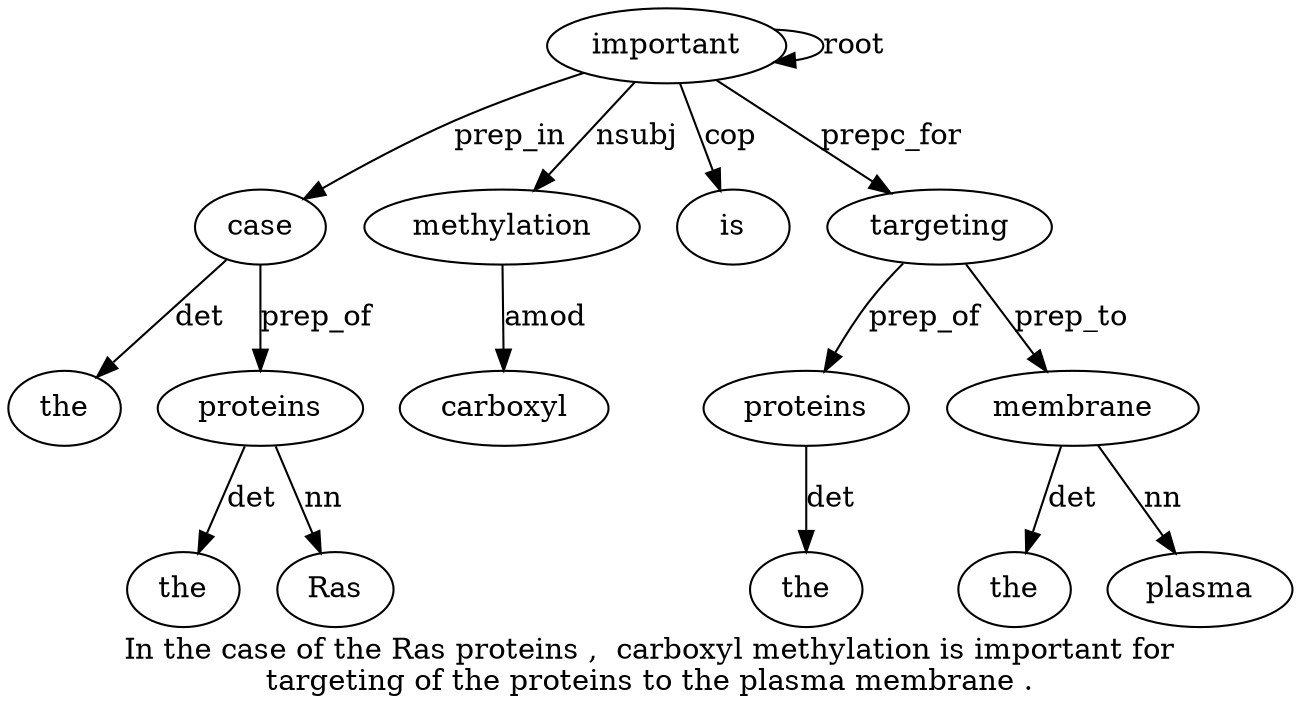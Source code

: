 digraph "In the case of the Ras proteins ,  carboxyl methylation is important for targeting of the proteins to the plasma membrane ." {
label="In the case of the Ras proteins ,  carboxyl methylation is important for
targeting of the proteins to the plasma membrane .";
case3 [style=filled, fillcolor=white, label=case];
the2 [style=filled, fillcolor=white, label=the];
case3 -> the2  [label=det];
important12 [style=filled, fillcolor=white, label=important];
important12 -> case3  [label=prep_in];
proteins7 [style=filled, fillcolor=white, label=proteins];
the5 [style=filled, fillcolor=white, label=the];
proteins7 -> the5  [label=det];
Ras6 [style=filled, fillcolor=white, label=Ras];
proteins7 -> Ras6  [label=nn];
case3 -> proteins7  [label=prep_of];
methylation10 [style=filled, fillcolor=white, label=methylation];
carboxyl9 [style=filled, fillcolor=white, label=carboxyl];
methylation10 -> carboxyl9  [label=amod];
important12 -> methylation10  [label=nsubj];
is11 [style=filled, fillcolor=white, label=is];
important12 -> is11  [label=cop];
important12 -> important12  [label=root];
targeting14 [style=filled, fillcolor=white, label=targeting];
important12 -> targeting14  [label=prepc_for];
proteins17 [style=filled, fillcolor=white, label=proteins];
the16 [style=filled, fillcolor=white, label=the];
proteins17 -> the16  [label=det];
targeting14 -> proteins17  [label=prep_of];
membrane21 [style=filled, fillcolor=white, label=membrane];
the19 [style=filled, fillcolor=white, label=the];
membrane21 -> the19  [label=det];
plasma20 [style=filled, fillcolor=white, label=plasma];
membrane21 -> plasma20  [label=nn];
targeting14 -> membrane21  [label=prep_to];
}
